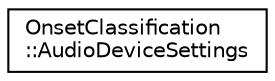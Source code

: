 digraph "Graphical Class Hierarchy"
{
  edge [fontname="Helvetica",fontsize="10",labelfontname="Helvetica",labelfontsize="10"];
  node [fontname="Helvetica",fontsize="10",shape=record];
  rankdir="LR";
  Node1 [label="OnsetClassification\l::AudioDeviceSettings",height=0.2,width=0.4,color="black", fillcolor="white", style="filled",URL="$d6/d5d/struct_onset_classification_1_1_audio_device_settings.html"];
}

